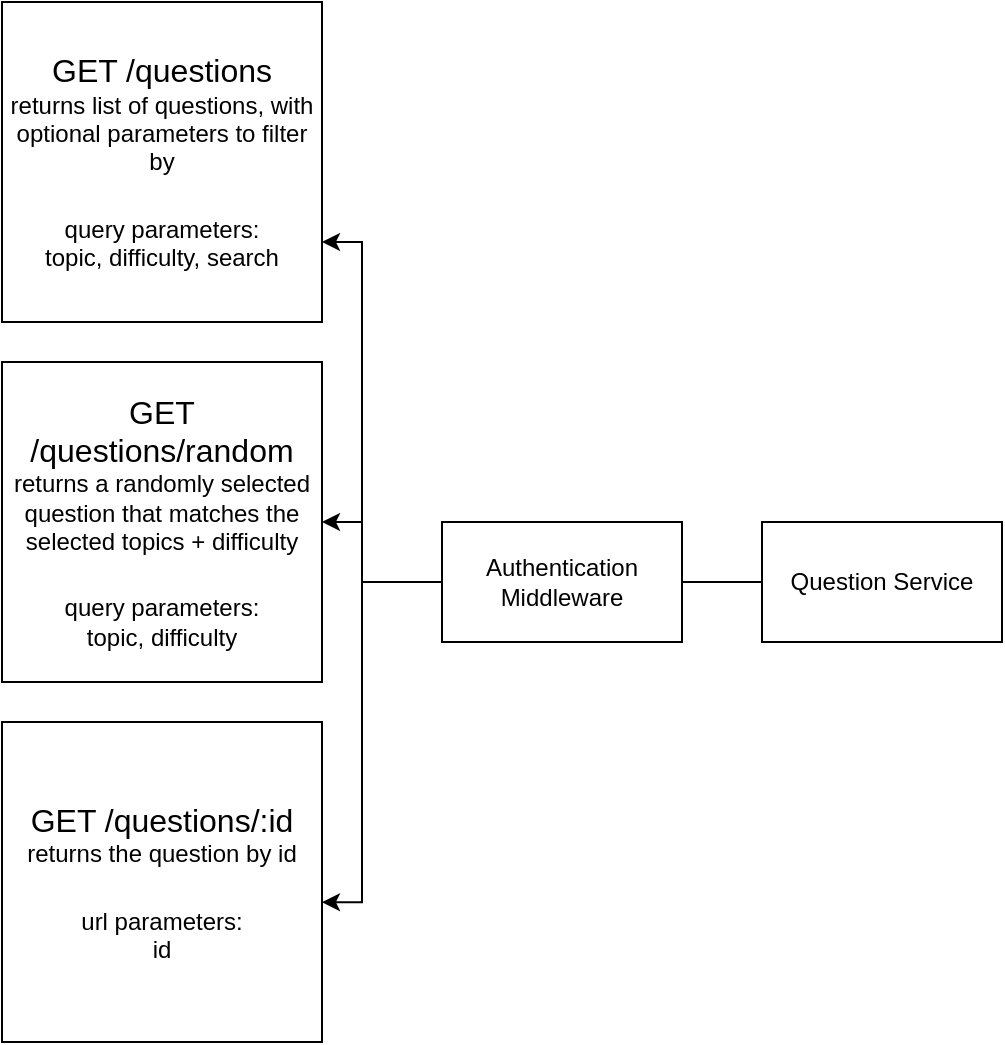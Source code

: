 <mxfile version="28.2.7">
  <diagram name="Page-1" id="T0wvP1Fpmj4WxDNIoSBc">
    <mxGraphModel dx="653" dy="647" grid="1" gridSize="10" guides="1" tooltips="1" connect="1" arrows="1" fold="1" page="1" pageScale="1" pageWidth="850" pageHeight="1100" math="0" shadow="0">
      <root>
        <mxCell id="0" />
        <mxCell id="1" parent="0" />
        <mxCell id="kl_2JBBVk9ZGrSJpYDUz-2" style="edgeStyle=orthogonalEdgeStyle;rounded=0;orthogonalLoop=1;jettySize=auto;html=1;exitX=0;exitY=0.5;exitDx=0;exitDy=0;" edge="1" parent="1" source="kl_2JBBVk9ZGrSJpYDUz-1" target="kl_2JBBVk9ZGrSJpYDUz-3">
          <mxGeometry relative="1" as="geometry">
            <mxPoint x="410" y="180" as="targetPoint" />
            <Array as="points">
              <mxPoint x="400" y="340" />
              <mxPoint x="400" y="170" />
            </Array>
          </mxGeometry>
        </mxCell>
        <mxCell id="kl_2JBBVk9ZGrSJpYDUz-5" style="edgeStyle=orthogonalEdgeStyle;rounded=0;orthogonalLoop=1;jettySize=auto;html=1;entryX=1;entryY=0.5;entryDx=0;entryDy=0;exitX=0;exitY=0.5;exitDx=0;exitDy=0;" edge="1" parent="1" source="kl_2JBBVk9ZGrSJpYDUz-1" target="kl_2JBBVk9ZGrSJpYDUz-4">
          <mxGeometry relative="1" as="geometry">
            <Array as="points">
              <mxPoint x="400" y="340" />
              <mxPoint x="400" y="310" />
            </Array>
          </mxGeometry>
        </mxCell>
        <mxCell id="kl_2JBBVk9ZGrSJpYDUz-1" value="Question Service" style="rounded=0;whiteSpace=wrap;html=1;" vertex="1" parent="1">
          <mxGeometry x="600" y="310" width="120" height="60" as="geometry" />
        </mxCell>
        <mxCell id="kl_2JBBVk9ZGrSJpYDUz-3" value="&lt;font style=&quot;font-size: 16px;&quot;&gt;GET /questions&lt;/font&gt;&lt;div&gt;&lt;font&gt;returns list of questions, with optional parameters to filter by&lt;br&gt;&lt;/font&gt;&lt;div&gt;&lt;div&gt;&lt;span style=&quot;font-size: 16px;&quot;&gt;&lt;br&gt;&lt;/span&gt;&lt;div&gt;query parameters:&lt;/div&gt;&lt;div&gt;topic, difficulty, search&lt;/div&gt;&lt;/div&gt;&lt;/div&gt;&lt;/div&gt;" style="rounded=0;whiteSpace=wrap;html=1;" vertex="1" parent="1">
          <mxGeometry x="220" y="50" width="160" height="160" as="geometry" />
        </mxCell>
        <mxCell id="kl_2JBBVk9ZGrSJpYDUz-4" value="&lt;font style=&quot;font-size: 16px;&quot;&gt;GET /questions/random&lt;/font&gt;&lt;div&gt;&lt;font&gt;returns a randomly selected question that matches the selected topics + difficulty&lt;br&gt;&lt;/font&gt;&lt;div&gt;&lt;div&gt;&lt;span style=&quot;font-size: 16px;&quot;&gt;&lt;br&gt;&lt;/span&gt;&lt;div&gt;query parameters:&lt;/div&gt;&lt;div&gt;topic, difficulty&lt;/div&gt;&lt;/div&gt;&lt;/div&gt;&lt;/div&gt;" style="rounded=0;whiteSpace=wrap;html=1;" vertex="1" parent="1">
          <mxGeometry x="220" y="230" width="160" height="160" as="geometry" />
        </mxCell>
        <mxCell id="kl_2JBBVk9ZGrSJpYDUz-6" value="&lt;font style=&quot;font-size: 16px;&quot;&gt;GET /questions/:id&lt;/font&gt;&lt;div&gt;&lt;font&gt;returns the question by id&lt;br&gt;&lt;/font&gt;&lt;div&gt;&lt;span style=&quot;font-size: 16px;&quot;&gt;&lt;br&gt;&lt;/span&gt;&lt;div&gt;url parameters:&lt;/div&gt;&lt;div&gt;id&lt;/div&gt;&lt;/div&gt;&lt;/div&gt;" style="rounded=0;whiteSpace=wrap;html=1;" vertex="1" parent="1">
          <mxGeometry x="220" y="410" width="160" height="160" as="geometry" />
        </mxCell>
        <mxCell id="kl_2JBBVk9ZGrSJpYDUz-7" style="edgeStyle=orthogonalEdgeStyle;rounded=0;orthogonalLoop=1;jettySize=auto;html=1;entryX=1;entryY=0.563;entryDx=0;entryDy=0;entryPerimeter=0;exitX=0;exitY=0.5;exitDx=0;exitDy=0;" edge="1" parent="1" source="kl_2JBBVk9ZGrSJpYDUz-8" target="kl_2JBBVk9ZGrSJpYDUz-6">
          <mxGeometry relative="1" as="geometry">
            <Array as="points">
              <mxPoint x="400" y="340" />
              <mxPoint x="400" y="500" />
            </Array>
          </mxGeometry>
        </mxCell>
        <mxCell id="kl_2JBBVk9ZGrSJpYDUz-8" value="Authentication Middleware" style="rounded=0;whiteSpace=wrap;html=1;" vertex="1" parent="1">
          <mxGeometry x="440" y="310" width="120" height="60" as="geometry" />
        </mxCell>
      </root>
    </mxGraphModel>
  </diagram>
</mxfile>
